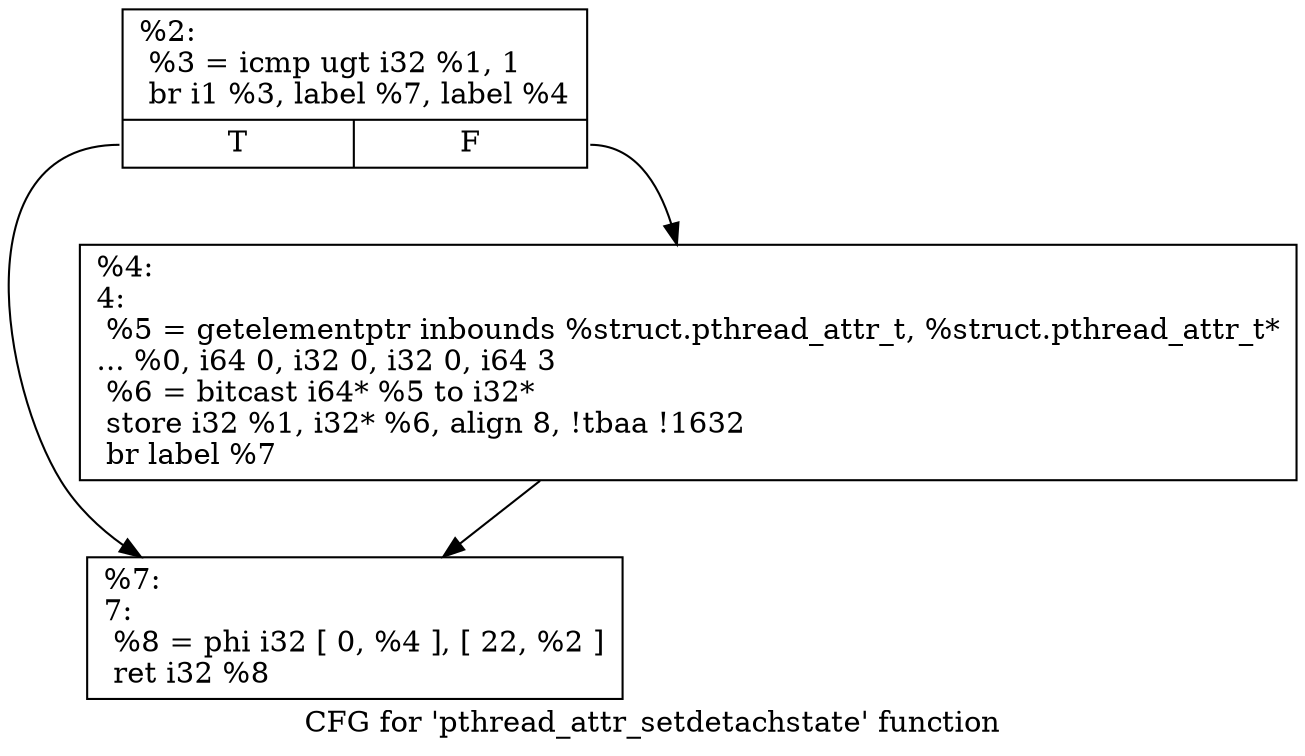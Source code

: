 digraph "CFG for 'pthread_attr_setdetachstate' function" {
	label="CFG for 'pthread_attr_setdetachstate' function";

	Node0x19eb390 [shape=record,label="{%2:\l  %3 = icmp ugt i32 %1, 1\l  br i1 %3, label %7, label %4\l|{<s0>T|<s1>F}}"];
	Node0x19eb390:s0 -> Node0x19ebcb0;
	Node0x19eb390:s1 -> Node0x19ebc60;
	Node0x19ebc60 [shape=record,label="{%4:\l4:                                                \l  %5 = getelementptr inbounds %struct.pthread_attr_t, %struct.pthread_attr_t*\l... %0, i64 0, i32 0, i32 0, i64 3\l  %6 = bitcast i64* %5 to i32*\l  store i32 %1, i32* %6, align 8, !tbaa !1632\l  br label %7\l}"];
	Node0x19ebc60 -> Node0x19ebcb0;
	Node0x19ebcb0 [shape=record,label="{%7:\l7:                                                \l  %8 = phi i32 [ 0, %4 ], [ 22, %2 ]\l  ret i32 %8\l}"];
}
